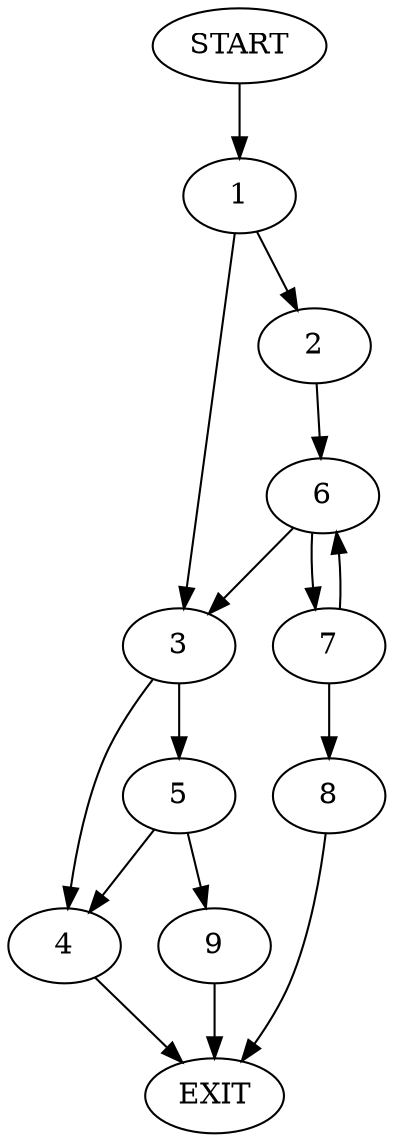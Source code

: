 digraph {
0 [label="START"]
10 [label="EXIT"]
0 -> 1
1 -> 2
1 -> 3
3 -> 4
3 -> 5
2 -> 6
6 -> 7
6 -> 3
7 -> 6
7 -> 8
8 -> 10
5 -> 4
5 -> 9
4 -> 10
9 -> 10
}
